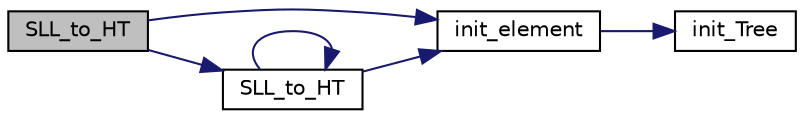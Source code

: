 digraph "SLL_to_HT"
{
 // LATEX_PDF_SIZE
  edge [fontname="Helvetica",fontsize="10",labelfontname="Helvetica",labelfontsize="10"];
  node [fontname="Helvetica",fontsize="10",shape=record];
  rankdir="LR";
  Node1 [label="SLL_to_HT",height=0.2,width=0.4,color="black", fillcolor="grey75", style="filled", fontcolor="black",tooltip=" "];
  Node1 -> Node2 [color="midnightblue",fontsize="10",style="solid"];
  Node2 [label="init_element",height=0.2,width=0.4,color="black", fillcolor="white", style="filled",URL="$_element_8c.html#af124caf257f07aa22a54088de794936c",tooltip=" "];
  Node2 -> Node3 [color="midnightblue",fontsize="10",style="solid"];
  Node3 [label="init_Tree",height=0.2,width=0.4,color="black", fillcolor="white", style="filled",URL="$_huffman_tree_8c.html#ab99c82eb0fe3221b4dd415ca0047a03c",tooltip=" "];
  Node1 -> Node4 [color="midnightblue",fontsize="10",style="solid"];
  Node4 [label="SLL_to_HT",height=0.2,width=0.4,color="black", fillcolor="white", style="filled",URL="$_huffman_tree_8c.html#ab6019062fef889b885519210027063af",tooltip=" "];
  Node4 -> Node2 [color="midnightblue",fontsize="10",style="solid"];
  Node4 -> Node4 [color="midnightblue",fontsize="10",style="solid"];
}
